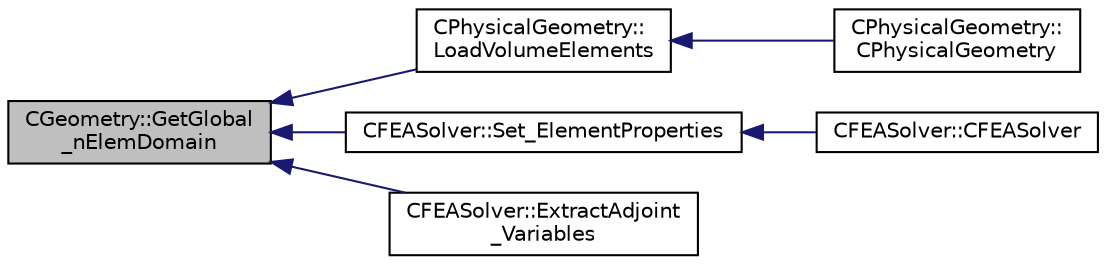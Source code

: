 digraph "CGeometry::GetGlobal_nElemDomain"
{
  edge [fontname="Helvetica",fontsize="10",labelfontname="Helvetica",labelfontsize="10"];
  node [fontname="Helvetica",fontsize="10",shape=record];
  rankdir="LR";
  Node488 [label="CGeometry::GetGlobal\l_nElemDomain",height=0.2,width=0.4,color="black", fillcolor="grey75", style="filled", fontcolor="black"];
  Node488 -> Node489 [dir="back",color="midnightblue",fontsize="10",style="solid",fontname="Helvetica"];
  Node489 [label="CPhysicalGeometry::\lLoadVolumeElements",height=0.2,width=0.4,color="black", fillcolor="white", style="filled",URL="$class_c_physical_geometry.html#a770c1c52d374c64f3cce53471a920b06",tooltip="Load the local volume elements after partitioning (owned and ghost) into the geometry class objects..."];
  Node489 -> Node490 [dir="back",color="midnightblue",fontsize="10",style="solid",fontname="Helvetica"];
  Node490 [label="CPhysicalGeometry::\lCPhysicalGeometry",height=0.2,width=0.4,color="black", fillcolor="white", style="filled",URL="$class_c_physical_geometry.html#addad3f466423ba9243a396763d442f9a",tooltip="Accepts a geometry container holding a linearly partitioned grid with coloring performed by ParMETIS..."];
  Node488 -> Node491 [dir="back",color="midnightblue",fontsize="10",style="solid",fontname="Helvetica"];
  Node491 [label="CFEASolver::Set_ElementProperties",height=0.2,width=0.4,color="black", fillcolor="white", style="filled",URL="$class_c_f_e_a_solver.html#a30646a552a50f0361d80ba99149eeff1",tooltip="Set container of element properties. "];
  Node491 -> Node492 [dir="back",color="midnightblue",fontsize="10",style="solid",fontname="Helvetica"];
  Node492 [label="CFEASolver::CFEASolver",height=0.2,width=0.4,color="black", fillcolor="white", style="filled",URL="$class_c_f_e_a_solver.html#a1d4c7d17d9c7143d3079fc78fae1599d"];
  Node488 -> Node493 [dir="back",color="midnightblue",fontsize="10",style="solid",fontname="Helvetica"];
  Node493 [label="CFEASolver::ExtractAdjoint\l_Variables",height=0.2,width=0.4,color="black", fillcolor="white", style="filled",URL="$class_c_f_e_a_solver.html#a6dcdd292eefa3b65d98bfa524f56a274",tooltip="A virtual member. "];
}
